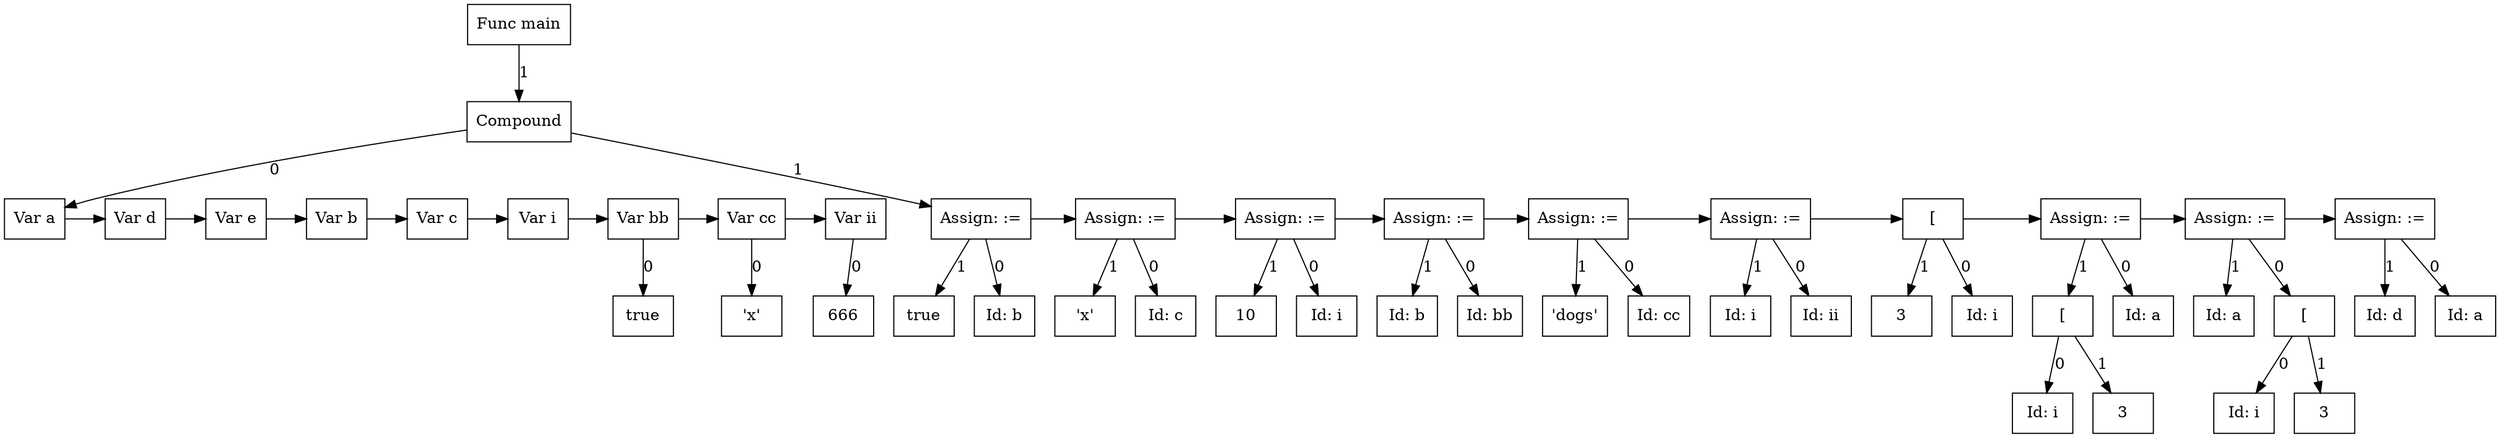 digraph G {
node47 [label="Func main"; shape=box];
subgraph childNames_47 {
rankdir="LR"; rank="same"; ordering=out
node46 [label="Compound"; shape=box];
}

subgraph childPtrs_47 {
rankdir="TB";
node47 -> node46 [label="1"];
}

subgraph childNames_46 {
rankdir="LR"; rank="same"; ordering=out
node0 [label="Var a"; shape=box];
node14 [label="Assign: :="; shape=box];
}

subgraph childPtrs_46 {
rankdir="TB";
node46 -> node0 [label="0"];
node46 -> node14 [label="1"];
}

subgraph SibNames_0 {
rankdir="LR"; rank="same";
node0 [label="Var a"; shape=box];
node1 [label="Var d"; shape=box];
node2 [label="Var e"; shape=box];
node3 [label="Var b"; shape=box];
node4 [label="Var c"; shape=box];
node5 [label="Var i"; shape=box];
node6 [label="Var bb"; shape=box];
node8 [label="Var cc"; shape=box];
node10 [label="Var ii"; shape=box];
}

subgraph SibPtrs_0 {
rankdir="LR";
node0 -> node1;
node1 -> node2;
node2 -> node3;
node3 -> node4;
node4 -> node5;
node5 -> node6;
node6 -> node8;
node8 -> node10;
}

subgraph childNames_6 {
rankdir="LR"; rank="same"; ordering=out
node7 [label="true"; shape=box];
}

subgraph childPtrs_6 {
rankdir="TB";
node6 -> node7 [label="0"];
}

subgraph childNames_8 {
rankdir="LR"; rank="same"; ordering=out
node9 [label="'x'"; shape=box];
}

subgraph childPtrs_8 {
rankdir="TB";
node8 -> node9 [label="0"];
}

subgraph childNames_10 {
rankdir="LR"; rank="same"; ordering=out
node11 [label="666"; shape=box];
}

subgraph childPtrs_10 {
rankdir="TB";
node10 -> node11 [label="0"];
}

subgraph childNames_14 {
rankdir="LR"; rank="same"; ordering=out
node12 [label="Id: b"; shape=box];
node13 [label="true"; shape=box];
}

subgraph childPtrs_14 {
rankdir="TB";
node14 -> node12 [label="0"];
node14 -> node13 [label="1"];
}

subgraph SibNames_14 {
rankdir="LR"; rank="same";
node14 [label="Assign: :="; shape=box];
node17 [label="Assign: :="; shape=box];
node20 [label="Assign: :="; shape=box];
node23 [label="Assign: :="; shape=box];
node26 [label="Assign: :="; shape=box];
node29 [label="Assign: :="; shape=box];
node31 [label="["; shape=box];
node37 [label="Assign: :="; shape=box];
node42 [label="Assign: :="; shape=box];
node45 [label="Assign: :="; shape=box];
}

subgraph SibPtrs_14 {
rankdir="LR";
node14 -> node17;
node17 -> node20;
node20 -> node23;
node23 -> node26;
node26 -> node29;
node29 -> node31;
node31 -> node37;
node37 -> node42;
node42 -> node45;
}

subgraph childNames_17 {
rankdir="LR"; rank="same"; ordering=out
node15 [label="Id: c"; shape=box];
node16 [label="'x'"; shape=box];
}

subgraph childPtrs_17 {
rankdir="TB";
node17 -> node15 [label="0"];
node17 -> node16 [label="1"];
}

subgraph childNames_20 {
rankdir="LR"; rank="same"; ordering=out
node18 [label="Id: i"; shape=box];
node19 [label="10"; shape=box];
}

subgraph childPtrs_20 {
rankdir="TB";
node20 -> node18 [label="0"];
node20 -> node19 [label="1"];
}

subgraph childNames_23 {
rankdir="LR"; rank="same"; ordering=out
node21 [label="Id: bb"; shape=box];
node22 [label="Id: b"; shape=box];
}

subgraph childPtrs_23 {
rankdir="TB";
node23 -> node21 [label="0"];
node23 -> node22 [label="1"];
}

subgraph childNames_26 {
rankdir="LR"; rank="same"; ordering=out
node24 [label="Id: cc"; shape=box];
node25 [label="'dogs'"; shape=box];
}

subgraph childPtrs_26 {
rankdir="TB";
node26 -> node24 [label="0"];
node26 -> node25 [label="1"];
}

subgraph childNames_29 {
rankdir="LR"; rank="same"; ordering=out
node27 [label="Id: ii"; shape=box];
node28 [label="Id: i"; shape=box];
}

subgraph childPtrs_29 {
rankdir="TB";
node29 -> node27 [label="0"];
node29 -> node28 [label="1"];
}

subgraph childNames_31 {
rankdir="LR"; rank="same"; ordering=out
node32 [label="Id: i"; shape=box];
node30 [label="3"; shape=box];
}

subgraph childPtrs_31 {
rankdir="TB";
node31 -> node32 [label="0"];
node31 -> node30 [label="1"];
}

subgraph childNames_37 {
rankdir="LR"; rank="same"; ordering=out
node33 [label="Id: a"; shape=box];
node35 [label="["; shape=box];
}

subgraph childPtrs_37 {
rankdir="TB";
node37 -> node33 [label="0"];
node37 -> node35 [label="1"];
}

subgraph childNames_35 {
rankdir="LR"; rank="same"; ordering=out
node36 [label="Id: i"; shape=box];
node34 [label="3"; shape=box];
}

subgraph childPtrs_35 {
rankdir="TB";
node35 -> node36 [label="0"];
node35 -> node34 [label="1"];
}

subgraph childNames_42 {
rankdir="LR"; rank="same"; ordering=out
node39 [label="["; shape=box];
node41 [label="Id: a"; shape=box];
}

subgraph childPtrs_42 {
rankdir="TB";
node42 -> node39 [label="0"];
node42 -> node41 [label="1"];
}

subgraph childNames_39 {
rankdir="LR"; rank="same"; ordering=out
node40 [label="Id: i"; shape=box];
node38 [label="3"; shape=box];
}

subgraph childPtrs_39 {
rankdir="TB";
node39 -> node40 [label="0"];
node39 -> node38 [label="1"];
}

subgraph childNames_45 {
rankdir="LR"; rank="same"; ordering=out
node43 [label="Id: a"; shape=box];
node44 [label="Id: d"; shape=box];
}

subgraph childPtrs_45 {
rankdir="TB";
node45 -> node43 [label="0"];
node45 -> node44 [label="1"];
}

}
